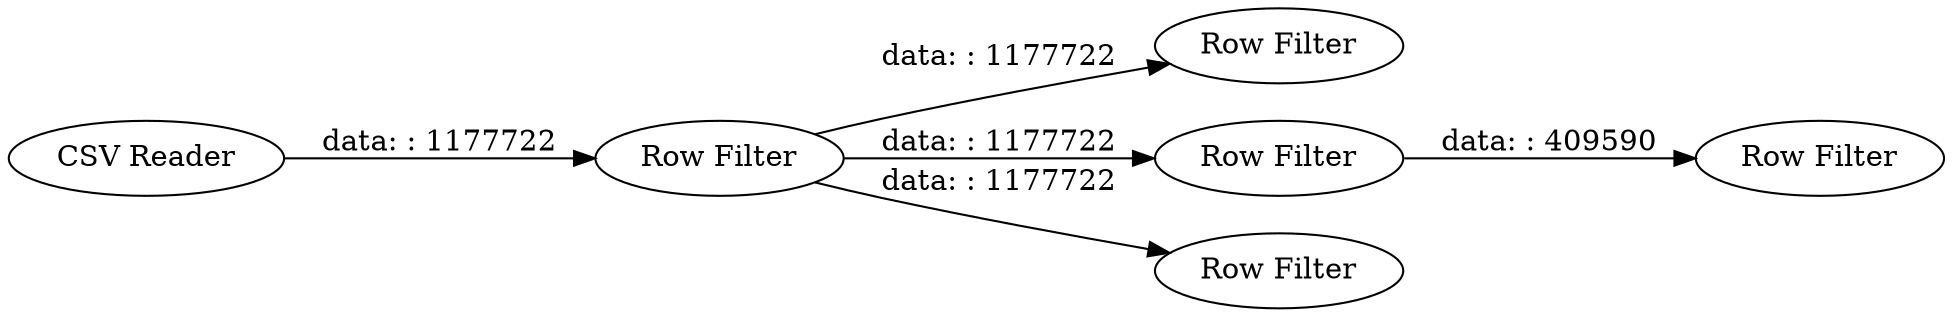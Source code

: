digraph {
	"5475753569153885215_4" [label="Row Filter"]
	"5475753569153885215_3" [label="Row Filter"]
	"5475753569153885215_2" [label="Row Filter"]
	"5475753569153885215_5" [label="Row Filter"]
	"5475753569153885215_6" [label="Row Filter"]
	"5475753569153885215_1" [label="CSV Reader"]
	"5475753569153885215_5" -> "5475753569153885215_2" [label="data: : 1177722"]
	"5475753569153885215_3" -> "5475753569153885215_6" [label="data: : 409590"]
	"5475753569153885215_1" -> "5475753569153885215_5" [label="data: : 1177722"]
	"5475753569153885215_5" -> "5475753569153885215_3" [label="data: : 1177722"]
	"5475753569153885215_5" -> "5475753569153885215_4" [label="data: : 1177722"]
	rankdir=LR
}
